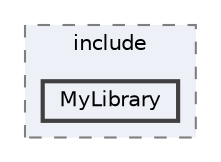 digraph "docs/doxygen-awesome-css/include/MyLibrary"
{
 // LATEX_PDF_SIZE
  bgcolor="transparent";
  edge [fontname=Helvetica,fontsize=10,labelfontname=Helvetica,labelfontsize=10];
  node [fontname=Helvetica,fontsize=10,shape=box,height=0.2,width=0.4];
  compound=true
  subgraph clusterdir_e19934f565d90525a71f80e0ff462a07 {
    graph [ bgcolor="#edf0f7", pencolor="grey50", label="include", fontname=Helvetica,fontsize=10 style="filled,dashed", URL="dir_e19934f565d90525a71f80e0ff462a07.html",tooltip=""]
  dir_9acc8476865c17d8ac17b117a78352f2 [label="MyLibrary", fillcolor="#edf0f7", color="grey25", style="filled,bold", URL="dir_9acc8476865c17d8ac17b117a78352f2.html",tooltip=""];
  }
}
